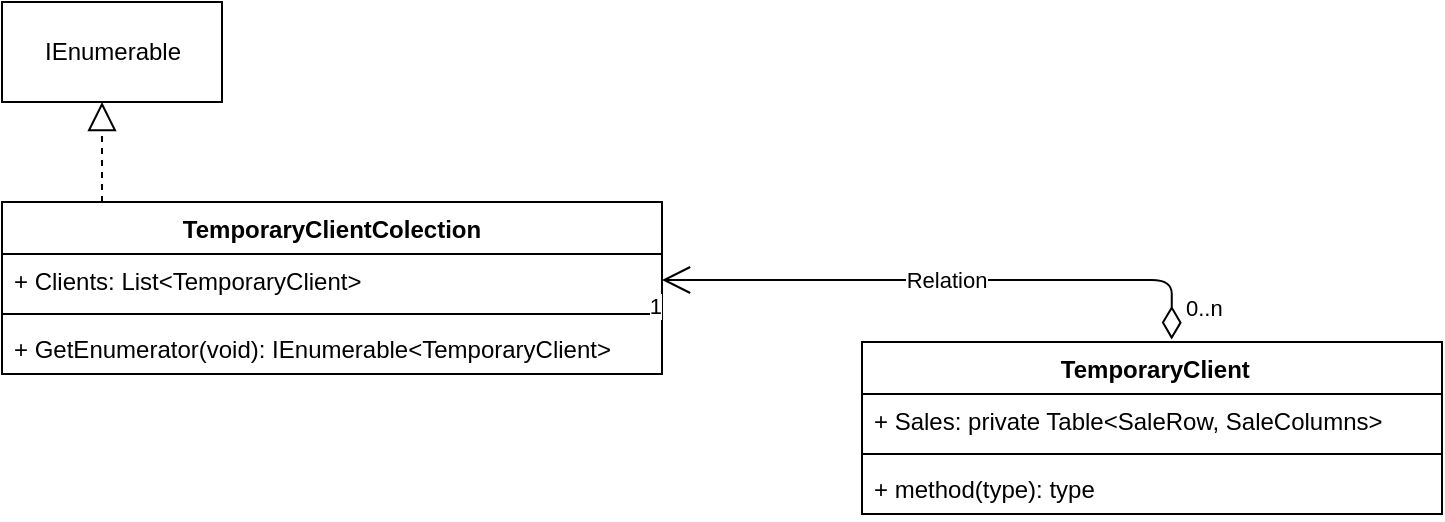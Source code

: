 <mxfile version="13.10.0" type="github">
  <diagram id="wdwtkCzy-DPb-IlNECj3" name="Page-1">
    <mxGraphModel dx="1185" dy="662" grid="1" gridSize="10" guides="1" tooltips="1" connect="1" arrows="1" fold="1" page="1" pageScale="1" pageWidth="827" pageHeight="1169" math="0" shadow="0">
      <root>
        <mxCell id="0" />
        <mxCell id="1" parent="0" />
        <mxCell id="1EkrsKHmtf0fBH2DuxTE-1" value="TemporaryClientColection" style="swimlane;fontStyle=1;align=center;verticalAlign=top;childLayout=stackLayout;horizontal=1;startSize=26;horizontalStack=0;resizeParent=1;resizeParentMax=0;resizeLast=0;collapsible=1;marginBottom=0;" parent="1" vertex="1">
          <mxGeometry x="40" y="120" width="330" height="86" as="geometry" />
        </mxCell>
        <mxCell id="1EkrsKHmtf0fBH2DuxTE-2" value="+ Clients: List&lt;TemporaryClient&gt;" style="text;strokeColor=none;fillColor=none;align=left;verticalAlign=top;spacingLeft=4;spacingRight=4;overflow=hidden;rotatable=0;points=[[0,0.5],[1,0.5]];portConstraint=eastwest;" parent="1EkrsKHmtf0fBH2DuxTE-1" vertex="1">
          <mxGeometry y="26" width="330" height="26" as="geometry" />
        </mxCell>
        <mxCell id="1EkrsKHmtf0fBH2DuxTE-3" value="" style="line;strokeWidth=1;fillColor=none;align=left;verticalAlign=middle;spacingTop=-1;spacingLeft=3;spacingRight=3;rotatable=0;labelPosition=right;points=[];portConstraint=eastwest;" parent="1EkrsKHmtf0fBH2DuxTE-1" vertex="1">
          <mxGeometry y="52" width="330" height="8" as="geometry" />
        </mxCell>
        <mxCell id="1EkrsKHmtf0fBH2DuxTE-4" value="+ GetEnumerator(void): IEnumerable&lt;TemporaryClient&gt;&#xa;" style="text;strokeColor=none;fillColor=none;align=left;verticalAlign=top;spacingLeft=4;spacingRight=4;overflow=hidden;rotatable=0;points=[[0,0.5],[1,0.5]];portConstraint=eastwest;" parent="1EkrsKHmtf0fBH2DuxTE-1" vertex="1">
          <mxGeometry y="60" width="330" height="26" as="geometry" />
        </mxCell>
        <mxCell id="1EkrsKHmtf0fBH2DuxTE-5" value="IEnumerable" style="html=1;" parent="1" vertex="1">
          <mxGeometry x="40" y="20" width="110" height="50" as="geometry" />
        </mxCell>
        <mxCell id="1EkrsKHmtf0fBH2DuxTE-7" value="" style="endArrow=block;dashed=1;endFill=0;endSize=12;html=1;rounded=1;" parent="1" edge="1">
          <mxGeometry width="160" relative="1" as="geometry">
            <mxPoint x="90" y="120" as="sourcePoint" />
            <mxPoint x="90" y="70" as="targetPoint" />
          </mxGeometry>
        </mxCell>
        <mxCell id="3iHMWrV__uHksFyRw2cj-1" value=" TemporaryClient" style="swimlane;fontStyle=1;align=center;verticalAlign=top;childLayout=stackLayout;horizontal=1;startSize=26;horizontalStack=0;resizeParent=1;resizeParentMax=0;resizeLast=0;collapsible=1;marginBottom=0;" vertex="1" parent="1">
          <mxGeometry x="470" y="190" width="290" height="86" as="geometry" />
        </mxCell>
        <mxCell id="3iHMWrV__uHksFyRw2cj-2" value="+ Sales: private Table&lt;SaleRow, SaleColumns&gt;" style="text;strokeColor=none;fillColor=none;align=left;verticalAlign=top;spacingLeft=4;spacingRight=4;overflow=hidden;rotatable=0;points=[[0,0.5],[1,0.5]];portConstraint=eastwest;" vertex="1" parent="3iHMWrV__uHksFyRw2cj-1">
          <mxGeometry y="26" width="290" height="26" as="geometry" />
        </mxCell>
        <mxCell id="3iHMWrV__uHksFyRw2cj-3" value="" style="line;strokeWidth=1;fillColor=none;align=left;verticalAlign=middle;spacingTop=-1;spacingLeft=3;spacingRight=3;rotatable=0;labelPosition=right;points=[];portConstraint=eastwest;" vertex="1" parent="3iHMWrV__uHksFyRw2cj-1">
          <mxGeometry y="52" width="290" height="8" as="geometry" />
        </mxCell>
        <mxCell id="3iHMWrV__uHksFyRw2cj-4" value="+ method(type): type" style="text;strokeColor=none;fillColor=none;align=left;verticalAlign=top;spacingLeft=4;spacingRight=4;overflow=hidden;rotatable=0;points=[[0,0.5],[1,0.5]];portConstraint=eastwest;" vertex="1" parent="3iHMWrV__uHksFyRw2cj-1">
          <mxGeometry y="60" width="290" height="26" as="geometry" />
        </mxCell>
        <mxCell id="3iHMWrV__uHksFyRw2cj-14" value="Relation" style="endArrow=open;html=1;endSize=12;startArrow=diamondThin;startSize=14;startFill=0;edgeStyle=orthogonalEdgeStyle;exitX=0.534;exitY=-0.014;exitDx=0;exitDy=0;exitPerimeter=0;" edge="1" parent="1" source="3iHMWrV__uHksFyRw2cj-1" target="1EkrsKHmtf0fBH2DuxTE-2">
          <mxGeometry relative="1" as="geometry">
            <mxPoint x="540" y="180" as="sourcePoint" />
            <mxPoint x="700" y="180" as="targetPoint" />
          </mxGeometry>
        </mxCell>
        <mxCell id="3iHMWrV__uHksFyRw2cj-15" value="0..n" style="edgeLabel;resizable=0;html=1;align=left;verticalAlign=top;" connectable="0" vertex="1" parent="3iHMWrV__uHksFyRw2cj-14">
          <mxGeometry x="-1" relative="1" as="geometry">
            <mxPoint x="5.14" y="-28.8" as="offset" />
          </mxGeometry>
        </mxCell>
        <mxCell id="3iHMWrV__uHksFyRw2cj-16" value="1" style="edgeLabel;resizable=0;html=1;align=right;verticalAlign=top;" connectable="0" vertex="1" parent="3iHMWrV__uHksFyRw2cj-14">
          <mxGeometry x="1" relative="1" as="geometry" />
        </mxCell>
      </root>
    </mxGraphModel>
  </diagram>
</mxfile>
